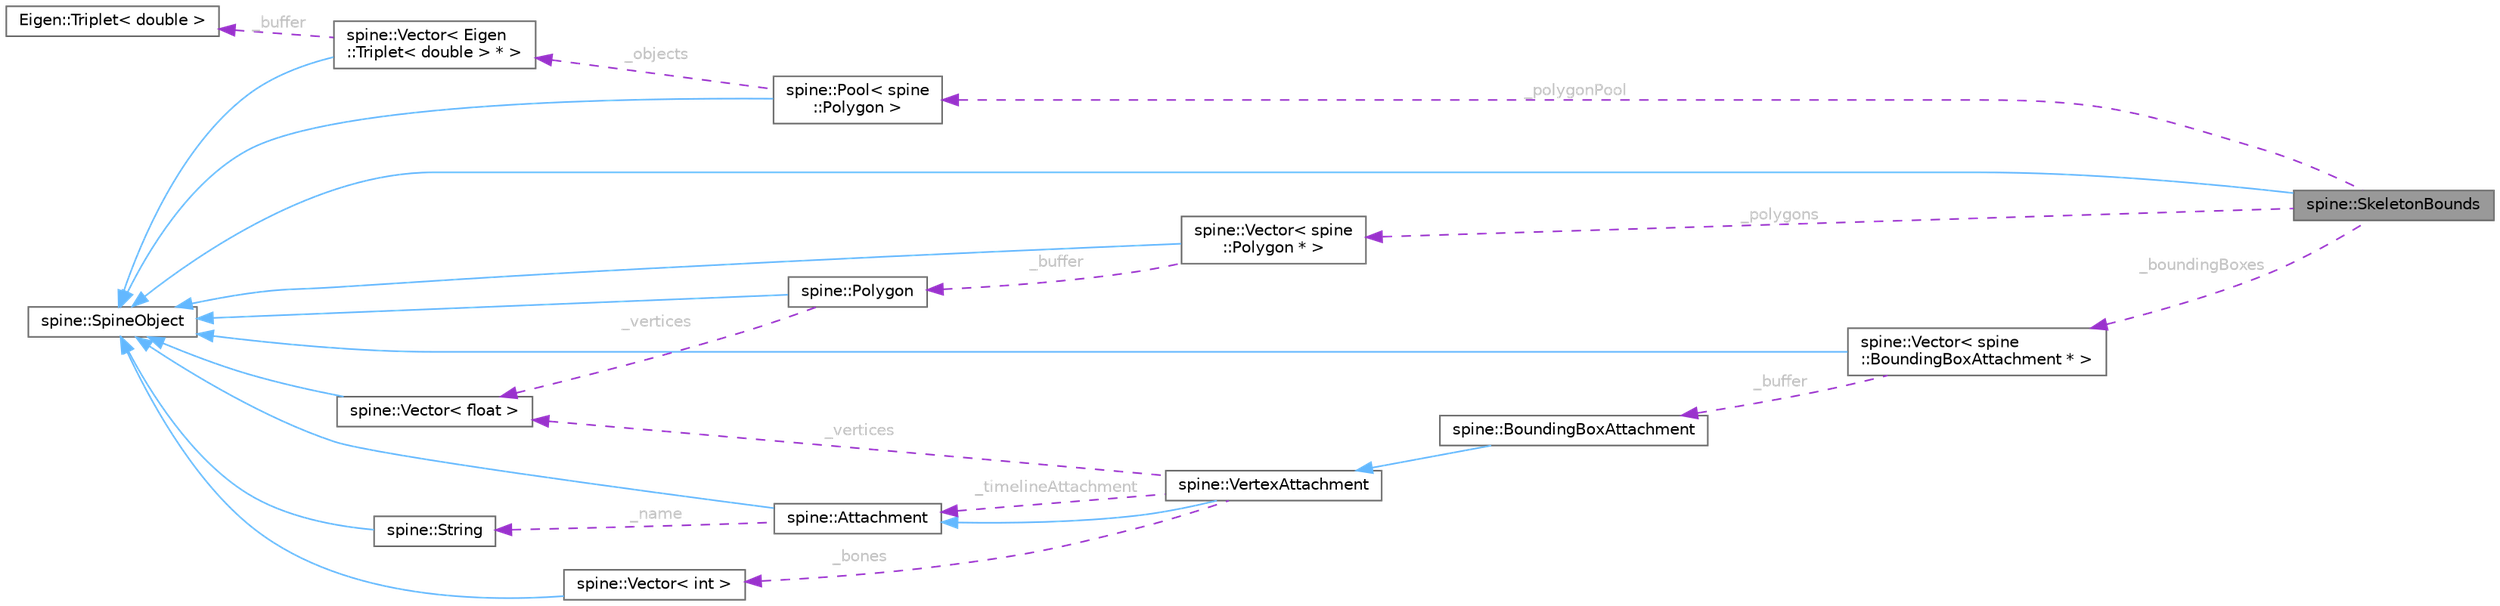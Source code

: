 digraph "spine::SkeletonBounds"
{
 // LATEX_PDF_SIZE
  bgcolor="transparent";
  edge [fontname=Helvetica,fontsize=10,labelfontname=Helvetica,labelfontsize=10];
  node [fontname=Helvetica,fontsize=10,shape=box,height=0.2,width=0.4];
  rankdir="LR";
  Node1 [id="Node000001",label="spine::SkeletonBounds",height=0.2,width=0.4,color="gray40", fillcolor="grey60", style="filled", fontcolor="black",tooltip=" "];
  Node2 -> Node1 [id="edge1_Node000001_Node000002",dir="back",color="steelblue1",style="solid",tooltip=" "];
  Node2 [id="Node000002",label="spine::SpineObject",height=0.2,width=0.4,color="gray40", fillcolor="white", style="filled",URL="$classspine_1_1_spine_object.html",tooltip=" "];
  Node3 -> Node1 [id="edge2_Node000001_Node000003",dir="back",color="darkorchid3",style="dashed",tooltip=" ",label=" _polygonPool",fontcolor="grey" ];
  Node3 [id="Node000003",label="spine::Pool\< spine\l::Polygon \>",height=0.2,width=0.4,color="gray40", fillcolor="white", style="filled",URL="$classspine_1_1_pool.html",tooltip=" "];
  Node2 -> Node3 [id="edge3_Node000003_Node000002",dir="back",color="steelblue1",style="solid",tooltip=" "];
  Node4 -> Node3 [id="edge4_Node000003_Node000004",dir="back",color="darkorchid3",style="dashed",tooltip=" ",label=" _objects",fontcolor="grey" ];
  Node4 [id="Node000004",label="spine::Vector\< Eigen\l::Triplet\< double \> * \>",height=0.2,width=0.4,color="gray40", fillcolor="white", style="filled",URL="$classspine_1_1_vector.html",tooltip=" "];
  Node2 -> Node4 [id="edge5_Node000004_Node000002",dir="back",color="steelblue1",style="solid",tooltip=" "];
  Node5 -> Node4 [id="edge6_Node000004_Node000005",dir="back",color="darkorchid3",style="dashed",tooltip=" ",label=" _buffer",fontcolor="grey" ];
  Node5 [id="Node000005",label="Eigen::Triplet\< double \>",height=0.2,width=0.4,color="gray40", fillcolor="white", style="filled",URL="$class_eigen_1_1_triplet.html",tooltip=" "];
  Node6 -> Node1 [id="edge7_Node000001_Node000006",dir="back",color="darkorchid3",style="dashed",tooltip=" ",label=" _boundingBoxes",fontcolor="grey" ];
  Node6 [id="Node000006",label="spine::Vector\< spine\l::BoundingBoxAttachment * \>",height=0.2,width=0.4,color="gray40", fillcolor="white", style="filled",URL="$classspine_1_1_vector.html",tooltip=" "];
  Node2 -> Node6 [id="edge8_Node000006_Node000002",dir="back",color="steelblue1",style="solid",tooltip=" "];
  Node7 -> Node6 [id="edge9_Node000006_Node000007",dir="back",color="darkorchid3",style="dashed",tooltip=" ",label=" _buffer",fontcolor="grey" ];
  Node7 [id="Node000007",label="spine::BoundingBoxAttachment",height=0.2,width=0.4,color="gray40", fillcolor="white", style="filled",URL="$classspine_1_1_bounding_box_attachment.html",tooltip="Attachment that has a polygon for bounds checking."];
  Node8 -> Node7 [id="edge10_Node000007_Node000008",dir="back",color="steelblue1",style="solid",tooltip=" "];
  Node8 [id="Node000008",label="spine::VertexAttachment",height=0.2,width=0.4,color="gray40", fillcolor="white", style="filled",URL="$classspine_1_1_vertex_attachment.html",tooltip="An attachment with vertices that are transformed by one or more bones and can be deformed by a slot's..."];
  Node9 -> Node8 [id="edge11_Node000008_Node000009",dir="back",color="steelblue1",style="solid",tooltip=" "];
  Node9 [id="Node000009",label="spine::Attachment",height=0.2,width=0.4,color="gray40", fillcolor="white", style="filled",URL="$classspine_1_1_attachment.html",tooltip=" "];
  Node2 -> Node9 [id="edge12_Node000009_Node000002",dir="back",color="steelblue1",style="solid",tooltip=" "];
  Node10 -> Node9 [id="edge13_Node000009_Node000010",dir="back",color="darkorchid3",style="dashed",tooltip=" ",label=" _name",fontcolor="grey" ];
  Node10 [id="Node000010",label="spine::String",height=0.2,width=0.4,color="gray40", fillcolor="white", style="filled",URL="$classspine_1_1_string.html",tooltip=" "];
  Node2 -> Node10 [id="edge14_Node000010_Node000002",dir="back",color="steelblue1",style="solid",tooltip=" "];
  Node11 -> Node8 [id="edge15_Node000008_Node000011",dir="back",color="darkorchid3",style="dashed",tooltip=" ",label=" _bones",fontcolor="grey" ];
  Node11 [id="Node000011",label="spine::Vector\< int \>",height=0.2,width=0.4,color="gray40", fillcolor="white", style="filled",URL="$classspine_1_1_vector.html",tooltip=" "];
  Node2 -> Node11 [id="edge16_Node000011_Node000002",dir="back",color="steelblue1",style="solid",tooltip=" "];
  Node12 -> Node8 [id="edge17_Node000008_Node000012",dir="back",color="darkorchid3",style="dashed",tooltip=" ",label=" _vertices",fontcolor="grey" ];
  Node12 [id="Node000012",label="spine::Vector\< float \>",height=0.2,width=0.4,color="gray40", fillcolor="white", style="filled",URL="$classspine_1_1_vector.html",tooltip=" "];
  Node2 -> Node12 [id="edge18_Node000012_Node000002",dir="back",color="steelblue1",style="solid",tooltip=" "];
  Node9 -> Node8 [id="edge19_Node000008_Node000009",dir="back",color="darkorchid3",style="dashed",tooltip=" ",label=" _timelineAttachment",fontcolor="grey" ];
  Node13 -> Node1 [id="edge20_Node000001_Node000013",dir="back",color="darkorchid3",style="dashed",tooltip=" ",label=" _polygons",fontcolor="grey" ];
  Node13 [id="Node000013",label="spine::Vector\< spine\l::Polygon * \>",height=0.2,width=0.4,color="gray40", fillcolor="white", style="filled",URL="$classspine_1_1_vector.html",tooltip=" "];
  Node2 -> Node13 [id="edge21_Node000013_Node000002",dir="back",color="steelblue1",style="solid",tooltip=" "];
  Node14 -> Node13 [id="edge22_Node000013_Node000014",dir="back",color="darkorchid3",style="dashed",tooltip=" ",label=" _buffer",fontcolor="grey" ];
  Node14 [id="Node000014",label="spine::Polygon",height=0.2,width=0.4,color="gray40", fillcolor="white", style="filled",URL="$classspine_1_1_polygon.html",tooltip=" "];
  Node2 -> Node14 [id="edge23_Node000014_Node000002",dir="back",color="steelblue1",style="solid",tooltip=" "];
  Node12 -> Node14 [id="edge24_Node000014_Node000012",dir="back",color="darkorchid3",style="dashed",tooltip=" ",label=" _vertices",fontcolor="grey" ];
}
